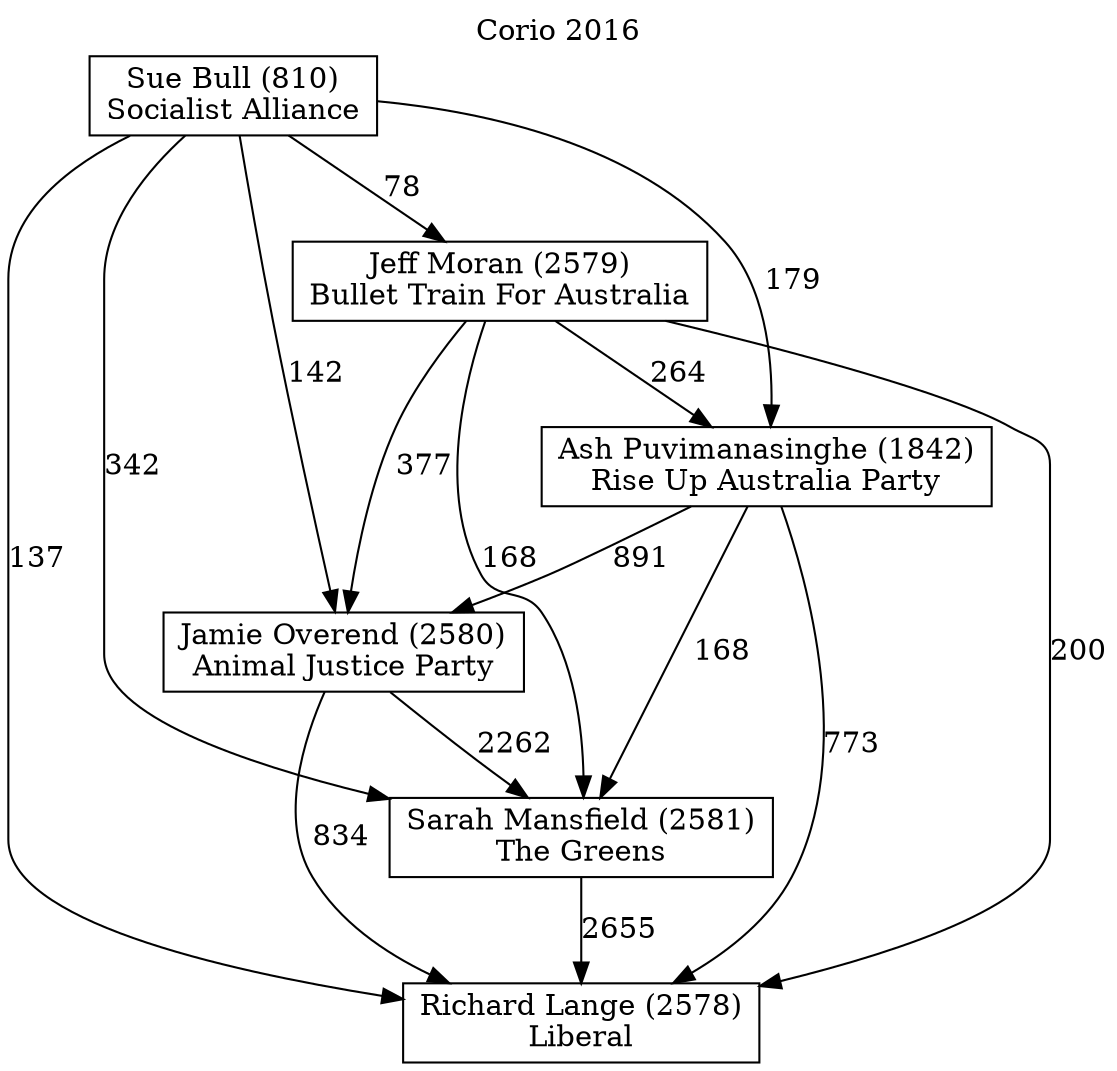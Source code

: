// House preference flow
digraph "Richard Lange (2578)_Corio_2016" {
	graph [label="Corio 2016" labelloc=t mclimit=2]
	node [shape=box]
	"Richard Lange (2578)" [label="Richard Lange (2578)
Liberal"]
	"Sarah Mansfield (2581)" [label="Sarah Mansfield (2581)
The Greens"]
	"Jamie Overend (2580)" [label="Jamie Overend (2580)
Animal Justice Party"]
	"Ash Puvimanasinghe (1842)" [label="Ash Puvimanasinghe (1842)
Rise Up Australia Party"]
	"Jeff Moran (2579)" [label="Jeff Moran (2579)
Bullet Train For Australia"]
	"Sue Bull (810)" [label="Sue Bull (810)
Socialist Alliance"]
	"Sarah Mansfield (2581)" -> "Richard Lange (2578)" [label=2655]
	"Jamie Overend (2580)" -> "Sarah Mansfield (2581)" [label=2262]
	"Ash Puvimanasinghe (1842)" -> "Jamie Overend (2580)" [label=891]
	"Jeff Moran (2579)" -> "Ash Puvimanasinghe (1842)" [label=264]
	"Sue Bull (810)" -> "Jeff Moran (2579)" [label=78]
	"Jamie Overend (2580)" -> "Richard Lange (2578)" [label=834]
	"Ash Puvimanasinghe (1842)" -> "Richard Lange (2578)" [label=773]
	"Jeff Moran (2579)" -> "Richard Lange (2578)" [label=200]
	"Sue Bull (810)" -> "Richard Lange (2578)" [label=137]
	"Sue Bull (810)" -> "Ash Puvimanasinghe (1842)" [label=179]
	"Jeff Moran (2579)" -> "Jamie Overend (2580)" [label=377]
	"Sue Bull (810)" -> "Jamie Overend (2580)" [label=142]
	"Ash Puvimanasinghe (1842)" -> "Sarah Mansfield (2581)" [label=168]
	"Jeff Moran (2579)" -> "Sarah Mansfield (2581)" [label=168]
	"Sue Bull (810)" -> "Sarah Mansfield (2581)" [label=342]
}
